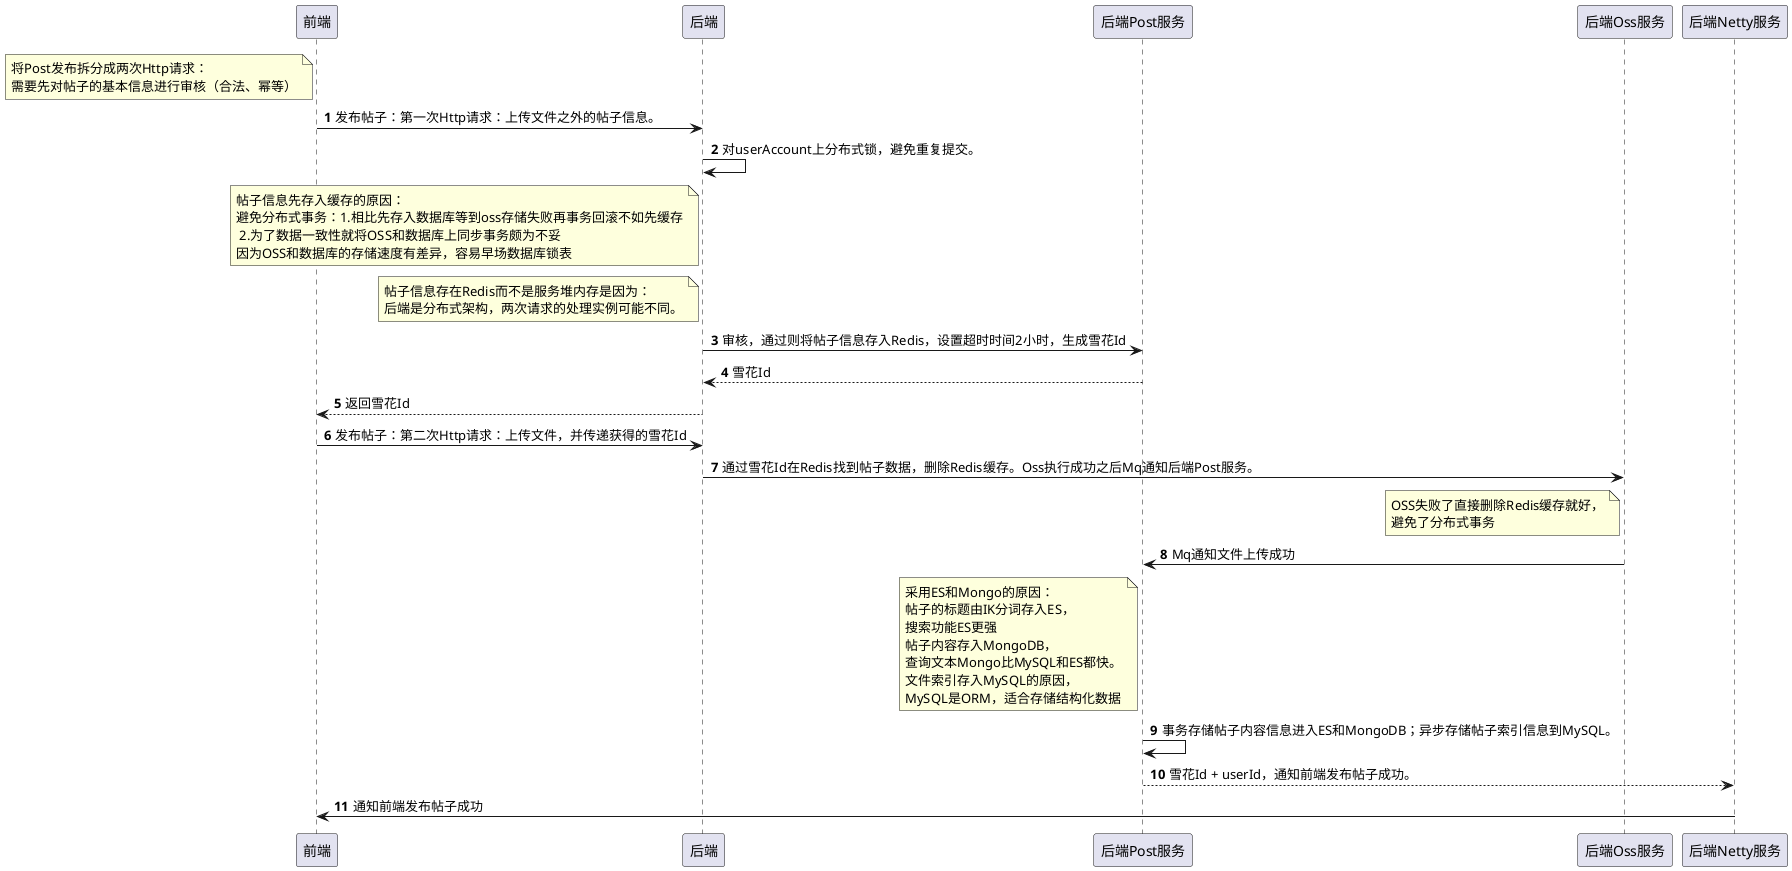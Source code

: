 @startuml
'https://plantuml.com/sequence-diagram

autonumber

note left of 前端: 将Post发布拆分成两次Http请求：\n需要先对帖子的基本信息进行审核（合法、幂等）
前端 -> 后端: 发布帖子：第一次Http请求：上传文件之外的帖子信息。
后端 -> 后端: 对userAccount上分布式锁，避免重复提交。
note left of 后端: 帖子信息先存入缓存的原因：\n避免分布式事务：1.相比先存入数据库等到oss存储失败再事务回滚不如先缓存\n 2.为了数据一致性就将OSS和数据库上同步事务颇为不妥\n因为OSS和数据库的存储速度有差异，容易早场数据库锁表
note left of 后端: 帖子信息存在Redis而不是服务堆内存是因为：\n后端是分布式架构，两次请求的处理实例可能不同。
后端 -> 后端Post服务: 审核，通过则将帖子信息存入Redis，设置超时时间2小时，生成雪花Id
后端Post服务 --> 后端: 雪花Id
后端 --> 前端: 返回雪花Id
前端 -> 后端: 发布帖子：第二次Http请求：上传文件，并传递获得的雪花Id
后端 -> 后端Oss服务: 通过雪花Id在Redis找到帖子数据，删除Redis缓存。Oss执行成功之后Mq通知后端Post服务。
note left of 后端Oss服务: OSS失败了直接删除Redis缓存就好，\n避免了分布式事务
后端Oss服务 -> 后端Post服务: Mq通知文件上传成功
note left of 后端Post服务: 采用ES和Mongo的原因：\n帖子的标题由IK分词存入ES，\n搜索功能ES更强\n帖子内容存入MongoDB，\n查询文本Mongo比MySQL和ES都快。\n文件索引存入MySQL的原因，\nMySQL是ORM，适合存储结构化数据
后端Post服务 -> 后端Post服务: 事务存储帖子内容信息进入ES和MongoDB；异步存储帖子索引信息到MySQL。
后端Post服务 --> 后端Netty服务: 雪花Id + userId，通知前端发布帖子成功。
后端Netty服务 -> 前端: 通知前端发布帖子成功

@enduml